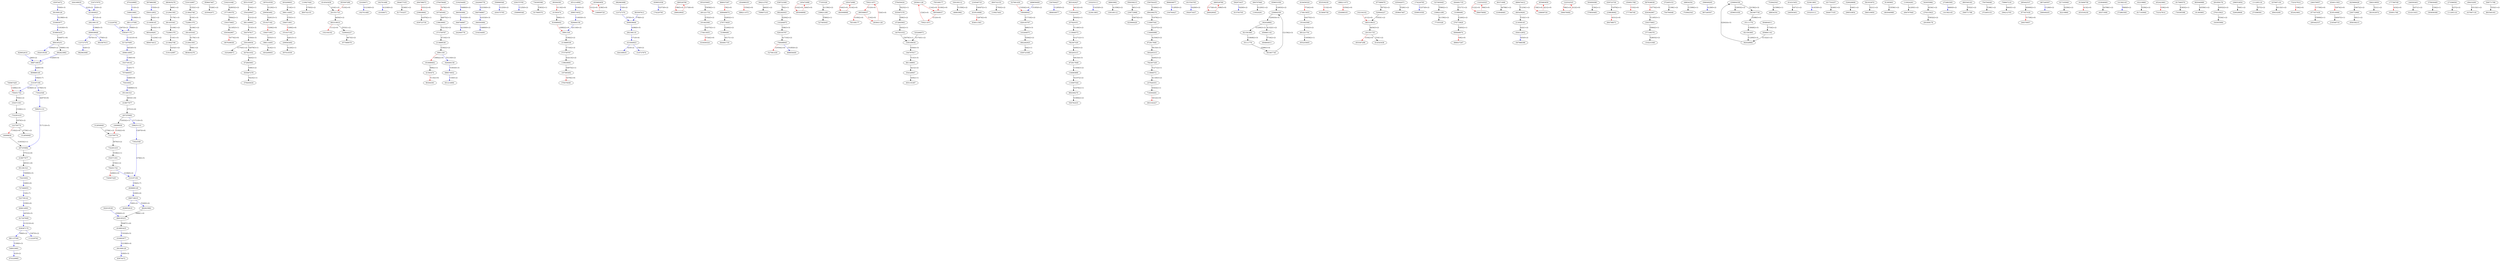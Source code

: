 digraph {
nodesep = 0.5;
543739142 [style=filled fillcolor="white"]
982963068 [style=filled fillcolor="white"]
-361008126 [style=filled fillcolor="white"]
361008126 [style=filled fillcolor="white"]
669474412 [style=filled fillcolor="white"]
-213842746 [style=filled fillcolor="white"]
-519152997 [style=filled fillcolor="white"]
519152997 [style=filled fillcolor="white"]
-435042071 [style=filled fillcolor="white"]
-807636038 [style=filled fillcolor="white"]
344797817 [style=filled fillcolor="white"]
794451742 [style=filled fillcolor="white"]
-403209003 [style=filled fillcolor="white"]
403209003 [style=filled fillcolor="white"]
800732155 [style=filled fillcolor="white"]
683319610 [style=filled fillcolor="white"]
-162701468 [style=filled fillcolor="white"]
162701468 [style=filled fillcolor="white"]
-944677335 [style=filled fillcolor="white"]
-110927444 [style=filled fillcolor="white"]
-494798073 [style=filled fillcolor="white"]
333693977 [style=filled fillcolor="white"]
-910089402 [style=filled fillcolor="white"]
302019538 [style=filled fillcolor="white"]
-319254400 [style=filled fillcolor="white"]
319254400 [style=filled fillcolor="white"]
-430375795 [style=filled fillcolor="white"]
-333693977 [style=filled fillcolor="white"]
430375795 [style=filled fillcolor="white"]
242000778 [style=filled fillcolor="white"]
917060570 [style=filled fillcolor="white"]
698574932 [style=filled fillcolor="white"]
6991339 [style=filled fillcolor="white"]
-90304393 [style=filled fillcolor="white"]
-655683659 [style=filled fillcolor="white"]
936312852 [style=filled fillcolor="white"]
444169035 [style=filled fillcolor="white"]
174220795 [style=filled fillcolor="white"]
480529780 [style=filled fillcolor="white"]
587988398 [style=filled fillcolor="white"]
-213689538 [style=filled fillcolor="white"]
174615655 [style=filled fillcolor="white"]
-373759787 [style=filled fillcolor="white"]
-608468074 [style=filled fillcolor="white"]
-454088335 [style=filled fillcolor="white"]
-806185251 [style=filled fillcolor="white"]
709607218 [style=filled fillcolor="white"]
-527061430 [style=filled fillcolor="white"]
368114493 [style=filled fillcolor="white"]
-185472086 [style=filled fillcolor="white"]
77355328 [style=filled fillcolor="white"]
185472086 [style=filled fillcolor="white"]
-732291419 [style=filled fillcolor="white"]
700211871 [style=filled fillcolor="white"]
-263641126 [style=filled fillcolor="white"]
-855155387 [style=filled fillcolor="white"]
263641126 [style=filled fillcolor="white"]
213689538 [style=filled fillcolor="white"]
-46803982 [style=filled fillcolor="white"]
-819516066 [style=filled fillcolor="white"]
51999490 [style=filled fillcolor="white"]
110927444 [style=filled fillcolor="white"]
143264875 [style=filled fillcolor="white"]
-693008906 [style=filled fillcolor="white"]
-794451742 [style=filled fillcolor="white"]
-966836977 [style=filled fillcolor="white"]
-110097544 [style=filled fillcolor="white"]
693008906 [style=filled fillcolor="white"]
-103253111 [style=filled fillcolor="white"]
-330100112 [style=filled fillcolor="white"]
958358215 [style=filled fillcolor="white"]
-376478446 [style=filled fillcolor="white"]
123727370 [style=filled fillcolor="white"]
-257620351 [style=filled fillcolor="white"]
431604923 [style=filled fillcolor="white"]
-104764427 [style=filled fillcolor="white"]
-592973437 [style=filled fillcolor="white"]
-480529780 [style=filled fillcolor="white"]
187585492 [style=filled fillcolor="white"]
803587613 [style=filled fillcolor="white"]
915763705 [style=filled fillcolor="white"]
-782367329 [style=filled fillcolor="white"]
-707466955 [style=filled fillcolor="white"]
-102104102 [style=filled fillcolor="white"]
110024261 [style=filled fillcolor="white"]
659653358 [style=filled fillcolor="white"]
209583492 [style=filled fillcolor="white"]
-955255605 [style=filled fillcolor="white"]
915606758 [style=filled fillcolor="white"]
834011563 [style=filled fillcolor="white"]
454088335 [style=filled fillcolor="white"]
102104102 [style=filled fillcolor="white"]
-447931032 [style=filled fillcolor="white"]
73022548 [style=filled fillcolor="white"]
616456324 [style=filled fillcolor="white"]
435042071 [style=filled fillcolor="white"]
-977089079 [style=filled fillcolor="white"]
-614543438 [style=filled fillcolor="white"]
-174220795 [style=filled fillcolor="white"]
672917848 [style=filled fillcolor="white"]
949766867 [style=filled fillcolor="white"]
-134085898 [style=filled fillcolor="white"]
-982963068 [style=filled fillcolor="white"]
70433002 [style=filled fillcolor="white"]
-616456324 [style=filled fillcolor="white"]
-77355328 [style=filled fillcolor="white"]
-368114493 [style=filled fillcolor="white"]
816893435 [style=filled fillcolor="white"]
-638723360 [style=filled fillcolor="white"]
974329985 [style=filled fillcolor="white"]
312856949 [style=filled fillcolor="white"]
-51999490 [style=filled fillcolor="white"]
-722881370 [style=filled fillcolor="white"]
257620351 [style=filled fillcolor="white"]
-316737974 [style=filled fillcolor="white"]
-122532525 [style=filled fillcolor="white"]
-576450434 [style=filled fillcolor="white"]
60371908 [style=filled fillcolor="white"]
-282196119 [style=filled fillcolor="white"]
-330375663 [style=filled fillcolor="white"]
-926464158 [style=filled fillcolor="white"]
-587988398 [style=filled fillcolor="white"]
-123727370 [style=filled fillcolor="white"]
527493045 [style=filled fillcolor="white"]
212941593 [style=filled fillcolor="white"]
-122759774 [style=filled fillcolor="white"]
-626193787 [style=filled fillcolor="white"]
655683659 [style=filled fillcolor="white"]
122532525 [style=filled fillcolor="white"]
-143264875 [style=filled fillcolor="white"]
593858380 [style=filled fillcolor="white"]
-239838062 [style=filled fillcolor="white"]
177780749 [style=filled fillcolor="white"]
722881370 [style=filled fillcolor="white"]
938367170 [style=filled fillcolor="white"]
-113946572 [style=filled fillcolor="white"]
830362967 [style=filled fillcolor="white"]
406614993 [style=filled fillcolor="white"]
372405153 [style=filled fillcolor="white"]
-644461735 [style=filled fillcolor="white"]
803162427 [style=filled fillcolor="white"]
-48834354 [style=filled fillcolor="white"]
881137590 [style=filled fillcolor="white"]
-583205315 [style=filled fillcolor="white"]
-753842543 [style=filled fillcolor="white"]
855155387 [style=filled fillcolor="white"]
-306049205 [style=filled fillcolor="white"]
688211073 [style=filled fillcolor="white"]
-606939646 [style=filled fillcolor="white"]
-659653358 [style=filled fillcolor="white"]
855587298 [style=filled fillcolor="white"]
-266029045 [style=filled fillcolor="white"]
48834354 [style=filled fillcolor="white"]
41593474 [style=filled fillcolor="white"]
-614315451 [style=filled fillcolor="white"]
-209583492 [style=filled fillcolor="white"]
213842746 [style=filled fillcolor="white"]
316231048 [style=filled fillcolor="white"]
-41638471 [style=filled fillcolor="white"]
-938367170 [style=filled fillcolor="white"]
732291419 [style=filled fillcolor="white"]
323813801 [style=filled fillcolor="white"]
-951381521 [style=filled fillcolor="white"]
944677335 [style=filled fillcolor="white"]
-526028606 [style=filled fillcolor="white"]
561933974 [style=filled fillcolor="white"]
-397010559 [style=filled fillcolor="white"]
104764427 [style=filled fillcolor="white"]
-6991339 [style=filled fillcolor="white"]
-665439261 [style=filled fillcolor="white"]
330375663 [style=filled fillcolor="white"]
-939953558 [style=filled fillcolor="white"]
-663040989 [style=filled fillcolor="white"]
-139639081 [style=filled fillcolor="white"]
-444169035 [style=filled fillcolor="white"]
-323813801 [style=filled fillcolor="white"]
377190378 [style=filled fillcolor="white"]
-494707840 [style=filled fillcolor="white"]
373759787 [style=filled fillcolor="white"]
-212941593 [style=filled fillcolor="white"]
-281858178 [style=filled fillcolor="white"]
-16099839 [style=filled fillcolor="white"]
-141582145 [style=filled fillcolor="white"]
939953558 [style=filled fillcolor="white"]
112229762 [style=filled fillcolor="white"]
-508771798 [style=filled fillcolor="white"]
-936312852 [style=filled fillcolor="white"]
-817703257 [style=filled fillcolor="white"]
-372405153 [style=filled fillcolor="white"]
325266973 [style=filled fillcolor="white"]
625906428 [style=filled fillcolor="white"]
-709607218 [style=filled fillcolor="white"]
-816893435 [style=filled fillcolor="white"]
16099839 [style=filled fillcolor="white"]
316737974 [style=filled fillcolor="white"]
783168177 [style=filled fillcolor="white"]
977457439 [style=filled fillcolor="white"]
-70433002 [style=filled fillcolor="white"]
-41593474 [style=filled fillcolor="white"]
807636038 [style=filled fillcolor="white"]
306049205 [style=filled fillcolor="white"]
62219860 [style=filled fillcolor="white"]
-698574932 [style=filled fillcolor="white"]
-915606758 [style=filled fillcolor="white"]
-418048481 [style=filled fillcolor="white"]
-406614993 [style=filled fillcolor="white"]
-174615655 [style=filled fillcolor="white"]
272883585 [style=filled fillcolor="white"]
230604339 [style=filled fillcolor="white"]
740067429 [style=filled fillcolor="white"]
-112229762 [style=filled fillcolor="white"]
-740067429 [style=filled fillcolor="white"]
358990548 [style=filled fillcolor="white"]
46803982 [style=filled fillcolor="white"]
-881137590 [style=filled fillcolor="white"]
548033681 [style=filled fillcolor="white"]
330100112 [style=filled fillcolor="white"]
-62219860 [style=filled fillcolor="white"]
-652423661 [style=filled fillcolor="white"]
191402566 [style=filled fillcolor="white"]
246593401 [style=filled fillcolor="white"]
638723360 [style=filled fillcolor="white"]
806185251 [style=filled fillcolor="white"]
626193787 [style=filled fillcolor="white"]
644461735 [style=filled fillcolor="white"]
239838062 [style=filled fillcolor="white"]
-883540183 [style=filled fillcolor="white"]
397010559 [style=filled fillcolor="white"]
-418877677 [style=filled fillcolor="white"]
282196119 [style=filled fillcolor="white"]
-803162427 [style=filled fillcolor="white"]
-191402566 [style=filled fillcolor="white"]
-377190378 [style=filled fillcolor="white"]
-354329947 [style=filled fillcolor="white"]
-917060570 [style=filled fillcolor="white"]
90304393 [style=filled fillcolor="white"]
583205315 [style=filled fillcolor="white"]
718304404 [style=filled fillcolor="white"]
-974329985 [style=filled fillcolor="white"]
663040989 [style=filled fillcolor="white"]
-548033681 [style=filled fillcolor="white"]
977089079 [style=filled fillcolor="white"]
281858178 [style=filled fillcolor="white"]
-809889149 [style=filled fillcolor="white"]
-683319610 [style=filled fillcolor="white"]
817703257 [style=filled fillcolor="white"]
526028606 [style=filled fillcolor="white"]
-672917848 [style=filled fillcolor="white"]
273586581 [style=filled fillcolor="white"]
-431604923 [style=filled fillcolor="white"]
139639081 [style=filled fillcolor="white"]
527061430 [style=filled fillcolor="white"]
967240507 [style=filled fillcolor="white"]
113946572 [style=filled fillcolor="white"]
-360593084 [style=filled fillcolor="white"]
-967240507 [style=filled fillcolor="white"]
-338621299 [style=filled fillcolor="white"]
437697130 [style=filled fillcolor="white"]
-732327814 [style=filled fillcolor="white"]
-556792435 [style=filled fillcolor="white"]
-246376957 [style=filled fillcolor="white"]
41638471 [style=filled fillcolor="white"]
-855587298 [style=filled fillcolor="white"]
-343055984 [style=filled fillcolor="white"]
362028882 [style=filled fillcolor="white"]
-527493045 [style=filled fillcolor="white"]
354571501 [style=filled fillcolor="white"]
-362028882 [style=filled fillcolor="white"]
-661169901 [style=filled fillcolor="white"]
134085898 [style=filled fillcolor="white"]
653530230 [style=filled fillcolor="white"]
-653530230 [style=filled fillcolor="white"]
819516066 [style=filled fillcolor="white"]
216546719 [style=filled fillcolor="white"]
-216546719 [style=filled fillcolor="white"]
-325266973 [style=filled fillcolor="white"]
276773829 [style=filled fillcolor="white"]
-394212705 [style=filled fillcolor="white"]
-276773829 [style=filled fillcolor="white"]
122759774 [style=filled fillcolor="white"]
-688211073 [style=filled fillcolor="white"]
856681142 [style=filled fillcolor="white"]
-302019538 [style=filled fillcolor="white"]
418877677 [style=filled fillcolor="white"]
447931032 [style=filled fillcolor="white"]
-958358215 [style=filled fillcolor="white"]
-682282925 [style=filled fillcolor="white"]
276315823 [style=filled fillcolor="white"]
-276315823 [style=filled fillcolor="white"]
-481221754 [style=filled fillcolor="white"]
266029045 [style=filled fillcolor="white"]
661169901 [style=filled fillcolor="white"]
829952619 [style=filled fillcolor="white"]
-829952619 [style=filled fillcolor="white"]
566319950 [style=filled fillcolor="white"]
-718304404 [style=filled fillcolor="white"]
-566319950 [style=filled fillcolor="white"]
-111295116 [style=filled fillcolor="white"]
894306279 [style=filled fillcolor="white"]
238772968 [style=filled fillcolor="white"]
246376957 [style=filled fillcolor="white"]
-177780749 [style=filled fillcolor="white"]
-238772968 [style=filled fillcolor="white"]
-800732155 [style=filled fillcolor="white"]
184071901 [style=filled fillcolor="white"]
-730395598 [style=filled fillcolor="white"]
707466955 [style=filled fillcolor="white"]
-184071901 [style=filled fillcolor="white"]
35111776 [style=filled fillcolor="white"]
639723730 [style=filled fillcolor="white"]
614315451 [style=filled fillcolor="white"]
926464158 [style=filled fillcolor="white"]
-242000778 [style=filled fillcolor="white"]
351637182 [style=filled fillcolor="white"]
360593084 [style=filled fillcolor="white"]
566078084 [style=filled fillcolor="white"]
-351637182 [style=filled fillcolor="white"]
201551735 [style=filled fillcolor="white"]
-949766867 [style=filled fillcolor="white"]
-882623982 [style=filled fillcolor="white"]
-381455343 [style=filled fillcolor="white"]
-566078084 [style=filled fillcolor="white"]
730395598 [style=filled fillcolor="white"]
298553854 [style=filled fillcolor="white"]
343055984 [style=filled fillcolor="white"]
809889149 [style=filled fillcolor="white"]
-298553854 [style=filled fillcolor="white"]
481221754 [style=filled fillcolor="white"]
821591865 [style=filled fillcolor="white"]
-285442537 [style=filled fillcolor="white"]
-821591865 [style=filled fillcolor="white"]
381455343 [style=filled fillcolor="white"]
708498945 [style=filled fillcolor="white"]
472845063 [style=filled fillcolor="white"]
-543739142 [style=filled fillcolor="white"]
-472845063 [style=filled fillcolor="white"]
-344797817 [style=filled fillcolor="white"]
608468074 [style=filled fillcolor="white"]
494707840 [style=filled fillcolor="white"]
966836977 [style=filled fillcolor="white"]
520644227 [style=filled fillcolor="white"]
-669474412 [style=filled fillcolor="white"]
-520644227 [style=filled fillcolor="white"]
-704794048 [style=filled fillcolor="white"]
-561933974 [style=filled fillcolor="white"]
556792435 [style=filled fillcolor="white"]
665439261 [style=filled fillcolor="white"]
91365893 [style=filled fillcolor="white"]
576450434 [style=filled fillcolor="white"]
688718619 [style=filled fillcolor="white"]
-91365893 [style=filled fillcolor="white"]
704794048 [style=filled fillcolor="white"]
-639723730 [style=filled fillcolor="white"]
-856681142 [style=filled fillcolor="white"]
310197194 [style=filled fillcolor="white"]
-310197194 [style=filled fillcolor="white"]
103253111 [style=filled fillcolor="white"]
-817193940 [style=filled fillcolor="white"]
817193940 [style=filled fillcolor="white"]
959647467 [style=filled fillcolor="white"]
614543438 [style=filled fillcolor="white"]
-708498945 [style=filled fillcolor="white"]
-312856949 [style=filled fillcolor="white"]
-803587613 [style=filled fillcolor="white"]
-959647467 [style=filled fillcolor="white"]
-817207609 [style=filled fillcolor="white"]
782367329 [style=filled fillcolor="white"]
468656400 [style=filled fillcolor="white"]
-468656400 [style=filled fillcolor="white"]
995568037 [style=filled fillcolor="white"]
-358990548 [style=filled fillcolor="white"]
-35111776 [style=filled fillcolor="white"]
-593858380 [style=filled fillcolor="white"]
866037267 [style=filled fillcolor="white"]
910089402 [style=filled fillcolor="white"]
-783168177 [style=filled fillcolor="white"]
418048481 [style=filled fillcolor="white"]
-272883585 [style=filled fillcolor="white"]
-894306279 [style=filled fillcolor="white"]
141582145 [style=filled fillcolor="white"]
578930485 [style=filled fillcolor="white"]
-60371908 [style=filled fillcolor="white"]
-700211871 [style=filled fillcolor="white"]
-267255682 [style=filled fillcolor="white"]
-273586581 [style=filled fillcolor="white"]
817207609 [style=filled fillcolor="white"]
-830362967 [style=filled fillcolor="white"]
-437697130 [style=filled fillcolor="white"]
-578930485 [style=filled fillcolor="white"]
330100034 [style=filled fillcolor="white"]
-330100034 [style=filled fillcolor="white"]
-834011563 [style=filled fillcolor="white"]
-625906428 [style=filled fillcolor="white"]
-915763705 [style=filled fillcolor="white"]
-688718619 [style=filled fillcolor="white"]
651214994 [style=filled fillcolor="white"]
-651214994 [style=filled fillcolor="white"]
606939646 [style=filled fillcolor="white"]
508771798 [style=filled fillcolor="white"]
682282925 [style=filled fillcolor="white"]
732327814 [style=filled fillcolor="white"]
-146609720 [style=filled fillcolor="white"]
354329947 [style=filled fillcolor="white"]
-604804011 [style=filled fillcolor="white"]
-354571501 [style=filled fillcolor="white"]
-561667736 [style=filled fillcolor="white"]
-187585492 [style=filled fillcolor="white"]
652423661 [style=filled fillcolor="white"]
955255605 [style=filled fillcolor="white"]
882623982 [style=filled fillcolor="white"]
376478446 [style=filled fillcolor="white"]
494798073 [style=filled fillcolor="white"]
935007278 [style=filled fillcolor="white"]
-935007278 [style=filled fillcolor="white"]
146609720 [style=filled fillcolor="white"]
-977457439 [style=filled fillcolor="white"]
213058145 [style=filled fillcolor="white"]
63974472 [style=filled fillcolor="white"]
-63974472 [style=filled fillcolor="white"]
110097544 [style=filled fillcolor="white"]
-213058145 [style=filled fillcolor="white"]
-866037267 [style=filled fillcolor="white"]
561667736 [style=filled fillcolor="white"]
-230604339 [style=filled fillcolor="white"]
753842543 [style=filled fillcolor="white"]
604804011 [style=filled fillcolor="white"]
598251131 [style=filled fillcolor="white"]
-598251131 [style=filled fillcolor="white"]
-110024261 [style=filled fillcolor="white"]
267255682 [style=filled fillcolor="white"]
111295116 [style=filled fillcolor="white"]
350951768 [style=filled fillcolor="white"]
-350951768 [style=filled fillcolor="white"]
394212705 [style=filled fillcolor="white"]
285442537 [style=filled fillcolor="white"]
-316231048 [style=filled fillcolor="white"]
69433209 [style=filled fillcolor="white"]
-246593401 [style=filled fillcolor="white"]
-69433209 [style=filled fillcolor="white"]
883835276 [style=filled fillcolor="white"]
-883835276 [style=filled fillcolor="white"]
592973437 [style=filled fillcolor="white"]
883540183 [style=filled fillcolor="white"]
951381521 [style=filled fillcolor="white"]
-73022548 [style=filled fillcolor="white"]
-201551735 [style=filled fillcolor="white"]
-995568037 [style=filled fillcolor="white"]
338621299 [style=filled fillcolor="white"]
"543739142" -> "406614993" [label="G39(0+6)", color="blue", penwidth=1]
"-361008126" -> "63974472" [label="A30(0+3)", color="blue", penwidth=1]
"361008126" -> "333693977" [label="T2198(0+4)", color="blue", penwidth=1]
"-213842746" -> "-519152997" [label="G252(1+2)", color="black", penwidth=1]
"519152997" -> "213842746" [label="C252(1+2)", color="black", penwidth=1]
"344797817" -> "330100034" [label="C50(4+3)", color="black", penwidth=1]
"794451742" -> "-740067429" [label="A266(2+0)", color="red", penwidth=1]
"794451742" -> "310197194" [label="G106(0+2)", color="blue", penwidth=1]
"403209003" -> "368114493" [label="C14(2+1)", color="black", penwidth=1]
"683319610" -> "-520644227" [label="T553(1+2)", color="black", penwidth=1]
"683319610" -> "-102104102" [label="C11(2+0)", color="red", penwidth=1]
"162701468" -> "-41638471" [label="A1216(0+2)", color="blue", penwidth=1]
"-944677335" -> "817703257" [label="G340(1+2)", color="black", penwidth=1]
"-110927444" -> "800732155" [label="C783(2+2)", color="black", penwidth=1]
"-494798073" -> "239838062" [label="G531(2+0)", color="red", penwidth=1]
"333693977" -> "816893435" [label="C1916(0+5)", color="blue", penwidth=1]
"-910089402" -> "41593474" [label="T69(2+1)", color="black", penwidth=1]
"302019538" -> "-806185251" [label="G584(0+2)", color="blue", penwidth=1]
"-319254400" -> "360593084" [label="T4880(0+2)", color="blue", penwidth=1]
"-333693977" -> "-361008126" [label="G2198(0+4)", color="blue", penwidth=1]
"430375795" -> "-358990548" [label="C125(0+2)", color="blue", penwidth=1]
"698574932" -> "651214994" [label="C16(0+2)", color="blue", penwidth=1]
"6991339" -> "-926464158" [label="T3110(0+2)", color="blue", penwidth=1]
"6991339" -> "-910089402" [label="C3892(2+0)", color="red", penwidth=1]
"-90304393" -> "-41593474" [label="G114(2+0)", color="red", penwidth=1]
"-655683659" -> "-146609720" [label="T21(2+0)", color="red", penwidth=1]
"936312852" -> "-213058145" [label="A32(1+2)", color="black", penwidth=1]
"480529780" -> "-266029045" [label="C86(5+0)", color="red", penwidth=1]
"587988398" -> "936312852" [label="C55(0+2)", color="blue", penwidth=1]
"-213689538" -> "373759787" [label="C710(2+3)", color="black", penwidth=1]
"174615655" -> "616456324" [label="G724(2+0)", color="red", penwidth=1]
"-373759787" -> "213689538" [label="A710(2+3)", color="black", penwidth=1]
"-608468074" -> "-276773829" [label="G283(2+1)", color="black", penwidth=1]
"-454088335" -> "688211073" [label="C354(2+0)", color="red", penwidth=1]
"-806185251" -> "-816893435" [label="T6487(1+6)", color="black", penwidth=1]
"368114493" -> "184071901" [label="C55(3+1)", color="black", penwidth=1]
"-185472086" -> "693008906" [label="A14(2+0)", color="red", penwidth=1]
"77355328" -> "338621299" [label="A1159(2+2)", color="black", penwidth=1]
"185472086" -> "-693008906" [label="G44(3+0)", color="red", penwidth=1]
"-732291419" -> "122759774" [label="C670(3+2)", color="black", penwidth=1]
"700211871" -> "-995568037" [label="G12(4+0)", color="red", penwidth=1]
"-263641126" -> "700211871" [label="T24(3+0)", color="red", penwidth=1]
"263641126" -> "995568037" [label="C14(2+0)", color="red", penwidth=1]
"213689538" -> "6991339" [label="C592(2+2)", color="black", penwidth=1]
"-819516066" -> "834011563" [label="C2674(2+0)", color="red", penwidth=1]
"51999490" -> "644461735" [label="A517(1+2)", color="black", penwidth=1]
"143264875" -> "-682282925" [label="T204(2+2)", color="black", penwidth=1]
"-693008906" -> "185472086" [label="G14(2+0)", color="red", penwidth=1]
"-794451742" -> "-354571501" [label="T54(2+2)", color="black", penwidth=1]
"-110097544" -> "894306279" [label="G1076(2+1)", color="black", penwidth=1]
"693008906" -> "-185472086" [label="A44(3+0)", color="red", penwidth=1]
"-103253111" -> "-323813801" [label="T1433(0+2)", color="blue", penwidth=1]
"958358215" -> "-238772968" [label="A61(1+2)", color="black", penwidth=1]
"-376478446" -> "187585492" [label="T478(2+0)", color="red", penwidth=1]
"123727370" -> "606939646" [label="T57(0+3)", color="blue", penwidth=1]
"-257620351" -> "718304404" [label="G543(2+1)", color="black", penwidth=1]
"431604923" -> "-282196119" [label="A71(0+4)", color="blue", penwidth=1]
"-480529780" -> "266029045" [label="C173(6+0)", color="red", penwidth=1]
"187585492" -> "139639081" [label="A6975(2+1)", color="black", penwidth=1]
"803587613" -> "606939646" [label="T78(0+2)", color="blue", penwidth=1]
"-782367329" -> "113946572" [label="T1271(2+1)", color="black", penwidth=1]
"-707466955" -> "543739142" [label="C2(0+7)", color="blue", penwidth=1]
"659653358" -> "230604339" [label="C2003(2+2)", color="black", penwidth=1]
"209583492" -> "351637182" [label="G261(3+1)", color="black", penwidth=1]
"102104102" -> "-683319610" [label="A11(2+0)", color="red", penwidth=1]
"-447931032" -> "-330100034" [label="T2679(3+1)", color="black", penwidth=1]
"73022548" -> "310197194" [label="G79(0+5)", color="blue", penwidth=1]
"435042071" -> "-959647467" [label="T326(1+2)", color="black", penwidth=1]
"-614543438" -> "201551735" [label="G10(1+2)", color="black", penwidth=1]
"-174220795" -> "939953558" [label="C2373(0+2)", color="blue", penwidth=1]
"672917848" -> "-583205315" [label="T615(4+3)", color="black", penwidth=1]
"949766867" -> "-360593084" [label="A1033(0+3)", color="blue", penwidth=1]
"-134085898" -> "672917848" [label="A1504(3+2)", color="black", penwidth=1]
"-982963068" -> "123727370" [label="C3(0+2)", color="blue", penwidth=1]
"70433002" -> "-951381521" [label="T3699(0+5)", color="blue", penwidth=1]
"-616456324" -> "-174615655" [label="T724(2+0)", color="red", penwidth=1]
"-368114493" -> "-403209003" [label="A14(2+1)", color="black", penwidth=1]
"816893435" -> "806185251" [label="C6487(1+6)", color="black", penwidth=1]
"312856949" -> "-122759774" [label="G759(1+2)", color="black", penwidth=1]
"-51999490" -> "276773829" [label="C240(2+2)", color="black", penwidth=1]
"-722881370" -> "-213842746" [label="C10(1+3)", color="black", penwidth=1]
"257620351" -> "-113946572" [label="T1140(3+2)", color="black", penwidth=1]
"-122532525" -> "566078084" [label="G12(2+0)", color="red", penwidth=1]
"60371908" -> "418048481" [label="A4786(1+2)", color="black", penwidth=1]
"-282196119" -> "-606939646" [label="C396(0+5)", color="blue", penwidth=1]
"-330375663" -> "-830362967" [label="A1165(3+1)", color="black", penwidth=1]
"-926464158" -> "698574932" [label="T1003(0+3)", color="blue", penwidth=1]
"-123727370" -> "982963068" [label="A3(0+2)", color="blue", penwidth=1]
"212941593" -> "883835276" [label="T69(1+2)", color="black", penwidth=1]
"-122759774" -> "732291419" [label="T670(3+2)", color="black", penwidth=1]
"-626193787" -> "143264875" [label="A66(3+3)", color="black", penwidth=1]
"655683659" -> "146609720" [label="C38(3+0)", color="red", penwidth=1]
"122532525" -> "-566078084" [label="T66(3+0)", color="red", penwidth=1]
"-143264875" -> "626193787" [label="C66(3+3)", color="black", penwidth=1]
"593858380" -> "578930485" [label="C30(2+1)", color="black", penwidth=1]
"-239838062" -> "494798073" [label="A531(2+0)", color="red", penwidth=1]
"722881370" -> "-381455343" [label="A106(1+2)", color="black", penwidth=1]
"938367170" -> "817207609" [label="C1321(0+4)", color="blue", penwidth=1]
"-113946572" -> "782367329" [label="G1271(2+1)", color="black", penwidth=1]
"830362967" -> "330375663" [label="T1165(3+1)", color="black", penwidth=1]
"406614993" -> "-817207609" [label="A453(0+5)", color="blue", penwidth=1]
"372405153" -> "704794048" [label="C196(1+2)", color="black", penwidth=1]
"-644461735" -> "-51999490" [label="C517(1+2)", color="black", penwidth=1]
"803162427" -> "-718304404" [label="A412(2+0)", color="red", penwidth=1]
"-48834354" -> "-753842543" [label="C1599(2+1)", color="black", penwidth=1]
"881137590" -> "548033681" [label="T199(0+3)", color="blue", penwidth=1]
"-583205315" -> "-782367329" [label="A305(3+2)", color="black", penwidth=1]
"855155387" -> "-354329947" [label="T30(2+1)", color="black", penwidth=1]
"-306049205" -> "967240507" [label="A129(0+2)", color="blue", penwidth=1]
"-606939646" -> "-803587613" [label="T78(0+2)", color="blue", penwidth=1]
"-606939646" -> "-123727370" [label="A57(0+3)", color="blue", penwidth=1]
"855587298" -> "201551735" [label="G10(2+0)", color="red", penwidth=1]
"-266029045" -> "480529780" [label="C173(6+0)", color="red", penwidth=1]
"41593474" -> "90304393" [label="T114(2+0)", color="red", penwidth=1]
"-614315451" -> "246593401" [label="G471(1+2)", color="black", penwidth=1]
"-209583492" -> "397010559" [label="A120(2+1)", color="black", penwidth=1]
"213842746" -> "722881370" [label="G10(1+3)", color="black", penwidth=1]
"316231048" -> "-377190378" [label="A2803(2+2)", color="black", penwidth=1]
"-938367170" -> "881137590" [label="T68(0+2)", color="blue", penwidth=1]
"-938367170" -> "-112229762" [label="C267(0+2)", color="blue", penwidth=1]
"732291419" -> "354571501" [label="T338(2+1)", color="black", penwidth=1]
"323813801" -> "103253111" [label="A1433(0+2)", color="blue", penwidth=1]
"-951381521" -> "-418877677" [label="A933(1+6)", color="black", penwidth=1]
"-526028606" -> "298553854" [label="G40(1+2)", color="black", penwidth=1]
"561933974" -> "566319950" [label="G21(1+2)", color="black", penwidth=1]
"-397010559" -> "209583492" [label="G120(2+1)", color="black", penwidth=1]
"104764427" -> "-966836977" [label="C1295(0+2)", color="blue", penwidth=1]
"-6991339" -> "-213689538" [label="C592(2+2)", color="black", penwidth=1]
"-665439261" -> "213058145" [label="T102(1+3)", color="black", penwidth=1]
"330375663" -> "377190378" [label="C964(2+1)", color="black", penwidth=1]
"-939953558" -> "174220795" [label="T2373(0+2)", color="blue", penwidth=1]
"-139639081" -> "-187585492" [label="C6975(2+1)", color="black", penwidth=1]
"-444169035" -> "431604923" [label="A1(0+2)", color="blue", penwidth=1]
"377190378" -> "-316231048" [label="T2803(2+2)", color="black", penwidth=1]
"373759787" -> "-139639081" [label="G3213(2+2)", color="black", penwidth=1]
"-212941593" -> "381455343" [label="T178(1+3)", color="black", penwidth=1]
"-16099839" -> "-122759774" [label="G192(2+0)", color="red", penwidth=1]
"112229762" -> "938367170" [label="T267(0+2)", color="blue", penwidth=1]
"-936312852" -> "-587988398" [label="A55(0+2)", color="blue", penwidth=1]
"-817703257" -> "944677335" [label="A340(1+2)", color="black", penwidth=1]
"325266973" -> "-330100034" [label="G1743(1+2)", color="black", penwidth=1]
"-709607218" -> "-394212705" [label="G643(1+2)", color="black", penwidth=1]
"-816893435" -> "-333693977" [label="T1916(0+5)", color="blue", penwidth=1]
"16099839" -> "267255682" [label="G1833(2+1)", color="black", penwidth=1]
"316737974" -> "431604923" [label="A3(0+2)", color="blue", penwidth=1]
"977457439" -> "246376957" [label="T1739(2+0)", color="red", penwidth=1]
"-70433002" -> "-707466955" [label="G48(0+6)", color="blue", penwidth=1]
"-41593474" -> "910089402" [label="T69(2+1)", color="black", penwidth=1]
"807636038" -> "830362967" [label="C4774(2+0)", color="red", penwidth=1]
"-698574932" -> "926464158" [label="C1003(0+3)", color="blue", penwidth=1]
"-915606758" -> "-653530230" [label="A13(2+0)", color="red", penwidth=1]
"-418048481" -> "-60371908" [label="G4786(1+2)", color="black", penwidth=1]
"-406614993" -> "-543739142" [label="C39(0+6)", color="blue", penwidth=1]
"-174615655" -> "-191402566" [label="G4375(2+1)", color="black", penwidth=1]
"230604339" -> "-362028882" [label="G2043(4+5)", color="black", penwidth=1]
"740067429" -> "-794451742" [label="C266(2+0)", color="red", penwidth=1]
"358990548" -> "-430375795" [label="G125(0+2)", color="blue", penwidth=1]
"46803982" -> "-330100112" [label="A1358(2+2)", color="black", penwidth=1]
"-881137590" -> "938367170" [label="T68(0+2)", color="blue", penwidth=1]
"548033681" -> "974329985" [label="A1(0+2)", color="blue", penwidth=1]
"330100112" -> "-46803982" [label="T1358(2+2)", color="black", penwidth=1]
"-62219860" -> "-817193940" [label="T258(2+2)", color="black", penwidth=1]
"-652423661" -> "732327814" [label="G39(2+0)", color="red", penwidth=1]
"191402566" -> "174615655" [label="C4375(2+1)", color="black", penwidth=1]
"638723360" -> "682282925" [label="T4(2+1)", color="black", penwidth=1]
"806185251" -> "-882623982" [label="T669(1+4)", color="black", penwidth=1]
"806185251" -> "-302019538" [label="A584(0+2)", color="blue", penwidth=1]
"626193787" -> "-708498945" [label="A1710(2+2)", color="black", penwidth=1]
"239838062" -> "-639723730" [label="A1876(2+1)", color="black", penwidth=1]
"-883540183" -> "-508771798" [label="T352(1+2)", color="black", penwidth=1]
"-418877677" -> "-267255682" [label="A751(2+6)", color="black", penwidth=1]
"282196119" -> "-431604923" [label="C71(0+4)", color="blue", penwidth=1]
"-191402566" -> "481221754" [label="C352(3+2)", color="black", penwidth=1]
"-377190378" -> "-330375663" [label="T964(2+1)", color="black", penwidth=1]
"-354329947" -> "-661169901" [label="C21(2+2)", color="black", penwidth=1]
"-917060570" -> "-730395598" [label="G363(2+1)", color="black", penwidth=1]
"583205315" -> "-672917848" [label="G615(4+3)", color="black", penwidth=1]
"718304404" -> "-803162427" [label="G412(2+0)", color="red", penwidth=1]
"-974329985" -> "-548033681" [label="C1(0+2)", color="blue", penwidth=1]
"663040989" -> "-91365893" [label="A3556(1+2)", color="black", penwidth=1]
"-548033681" -> "-881137590" [label="T199(0+3)", color="blue", penwidth=1]
"977089079" -> "520644227" [label="T673(2+2)", color="black", penwidth=1]
"281858178" -> "276315823" [label="A5932(2+2)", color="black", penwidth=1]
"-809889149" -> "688718619" [label="G28(0+6)", color="blue", penwidth=1]
"-683319610" -> "-201551735" [label="A454(3+2)", color="black", penwidth=1]
"-672917848" -> "134085898" [label="C1504(3+2)", color="black", penwidth=1]
"-431604923" -> "444169035" [label="A1(0+2)", color="blue", penwidth=1]
"-431604923" -> "-316737974" [label="C3(0+2)", color="blue", penwidth=1]
"139639081" -> "-373759787" [label="T3213(2+2)", color="black", penwidth=1]
"527061430" -> "708498945" [label="C1934(2+0)", color="red", penwidth=1]
"113946572" -> "-257620351" [label="A1140(3+2)", color="black", penwidth=1]
"-360593084" -> "319254400" [label="C4880(0+2)", color="blue", penwidth=1]
"-967240507" -> "306049205" [label="C129(0+2)", color="blue", penwidth=1]
"-338621299" -> "-77355328" [label="A1159(2+2)", color="black", penwidth=1]
"437697130" -> "69433209" [label="A5132(1+2)", color="black", penwidth=1]
"-732327814" -> "652423661" [label="C39(2+0)", color="red", penwidth=1]
"-556792435" -> "-894306279" [label="T1684(2+2)", color="black", penwidth=1]
"-246376957" -> "-977457439" [label="C1739(2+0)", color="red", penwidth=1]
"41638471" -> "-162701468" [label="G1216(0+2)", color="blue", penwidth=1]
"362028882" -> "-230604339" [label="G2043(4+5)", color="black", penwidth=1]
"-527493045" -> "-338621299" [label="T580(2+1)", color="black", penwidth=1]
"354571501" -> "794451742" [label="C54(2+2)", color="black", penwidth=1]
"-362028882" -> "821591865" [label="G1200(3+3)", color="black", penwidth=1]
"-362028882" -> "-856681142" [label="A1322(1+2)", color="black", penwidth=1]
"-661169901" -> "344797817" [label="T15(3+3)", color="black", penwidth=1]
"134085898" -> "-110097544" [label="T2107(2+2)", color="black", penwidth=1]
"653530230" -> "915606758" [label="C13(2+0)", color="red", penwidth=1]
"819516066" -> "216546719" [label="G4047(2+1)", color="black", penwidth=1]
"-216546719" -> "-819516066" [label="C4047(2+1)", color="black", penwidth=1]
"276773829" -> "608468074" [label="T283(2+1)", color="black", penwidth=1]
"-276773829" -> "51999490" [label="C240(2+2)", color="black", penwidth=1]
"122759774" -> "16099839" [label="C192(2+0)", color="red", penwidth=1]
"122759774" -> "-312856949" [label="G759(1+2)", color="black", penwidth=1]
"-688211073" -> "454088335" [label="G354(2+0)", color="red", penwidth=1]
"856681142" -> "362028882" [label="G1322(1+2)", color="black", penwidth=1]
"418877677" -> "951381521" [label="A933(1+6)", color="black", penwidth=1]
"447931032" -> "472845063" [label="A43(2+1)", color="black", penwidth=1]
"-682282925" -> "-638723360" [label="G4(2+1)", color="black", penwidth=1]
"276315823" -> "-343055984" [label="T534(1+2)", color="black", penwidth=1]
"-276315823" -> "-281858178" [label="T5932(2+2)", color="black", penwidth=1]
"-481221754" -> "191402566" [label="C352(3+2)", color="black", penwidth=1]
"266029045" -> "-480529780" [label="G86(5+0)", color="red", penwidth=1]
"661169901" -> "354329947" [label="A21(2+2)", color="black", penwidth=1]
"829952619" -> "-688718619" [label="G6(0+2)", color="blue", penwidth=1]
"-718304404" -> "257620351" [label="A543(2+1)", color="black", penwidth=1]
"-566319950" -> "-561933974" [label="T21(1+2)", color="black", penwidth=1]
"-111295116" -> "273586581" [label="T27(2+2)", color="black", penwidth=1]
"894306279" -> "556792435" [label="G1684(2+2)", color="black", penwidth=1]
"238772968" -> "-958358215" [label="G61(1+2)", color="black", penwidth=1]
"-177780749" -> "350951768" [label="A33(2+0)", color="red", penwidth=1]
"-238772968" -> "625906428" [label="C8472(2+2)", color="black", penwidth=1]
"-800732155" -> "110927444" [label="C783(2+2)", color="black", penwidth=1]
"184071901" -> "-351637182" [label="C206(2+0)", color="red", penwidth=1]
"707466955" -> "70433002" [label="G48(0+6)", color="blue", penwidth=1]
"-184071901" -> "-368114493" [label="G55(3+1)", color="black", penwidth=1]
"35111776" -> "561667736" [label="G588(3+4)", color="black", penwidth=1]
"639723730" -> "-239838062" [label="T1876(2+1)", color="black", penwidth=1]
"926464158" -> "-6991339" [label="A3110(0+2)", color="blue", penwidth=1]
"-242000778" -> "949766867" [label="G2330(0+2)", color="blue", penwidth=1]
"351637182" -> "-184071901" [label="C206(2+0)", color="red", penwidth=1]
"360593084" -> "-949766867" [label="T1033(0+3)", color="blue", penwidth=1]
"566078084" -> "-122532525" [label="T66(3+0)", color="red", penwidth=1]
"-351637182" -> "-209583492" [label="A261(3+1)", color="black", penwidth=1]
"201551735" -> "683319610" [label="A454(3+2)", color="black", penwidth=1]
"-949766867" -> "242000778" [label="A2330(0+2)", color="blue", penwidth=1]
"-882623982" -> "-688718619" [label="C326(0+4)", color="blue", penwidth=1]
"-381455343" -> "212941593" [label="G178(1+3)", color="black", penwidth=1]
"-566078084" -> "122532525" [label="A12(2+0)", color="red", penwidth=1]
"730395598" -> "917060570" [label="T363(2+1)", color="black", penwidth=1]
"343055984" -> "-276315823" [label="A534(1+2)", color="black", penwidth=1]
"809889149" -> "-310197194" [label="C94(0+7)", color="blue", penwidth=1]
"-298553854" -> "526028606" [label="T40(1+2)", color="black", penwidth=1]
"481221754" -> "-955255605" [label="C3058(2+1)", color="black", penwidth=1]
"821591865" -> "35111776" [label="C3848(2+3)", color="black", penwidth=1]
"-821591865" -> "362028882" [label="C1200(3+3)", color="black", penwidth=1]
"381455343" -> "-722881370" [label="G106(1+2)", color="black", penwidth=1]
"708498945" -> "-626193787" [label="C1710(2+2)", color="black", penwidth=1]
"472845063" -> "-935007278" [label="C69(3+2)", color="black", penwidth=1]
"-543739142" -> "707466955" [label="C2(0+7)", color="blue", penwidth=1]
"-472845063" -> "-447931032" [label="G43(2+1)", color="black", penwidth=1]
"-344797817" -> "661169901" [label="T15(3+3)", color="black", penwidth=1]
"608468074" -> "-866037267" [label="G9(2+0)", color="red", penwidth=1]
"494707840" -> "110024261" [label="G1293(1+2)", color="black", penwidth=1]
"966836977" -> "-104764427" [label="T1295(0+2)", color="blue", penwidth=1]
"520644227" -> "-683319610" [label="C553(1+2)", color="black", penwidth=1]
"-669474412" -> "-665439261" [label="T1234(1+2)", color="black", penwidth=1]
"-520644227" -> "-977089079" [label="A673(2+2)", color="black", penwidth=1]
"-704794048" -> "-372405153" [label="T196(1+2)", color="black", penwidth=1]
"665439261" -> "669474412" [label="C1234(1+2)", color="black", penwidth=1]
"91365893" -> "-663040989" [label="C3556(1+2)", color="black", penwidth=1]
"576450434" -> "935007278" [label="T423(2+1)", color="black", penwidth=1]
"688718619" -> "882623982" [label="T326(0+4)", color="blue", penwidth=1]
"688718619" -> "-829952619" [label="G6(0+2)", color="blue", penwidth=1]
"-856681142" -> "-604804011" [label="T734(2+2)", color="black", penwidth=1]
"310197194" -> "-809889149" [label="C94(0+7)", color="blue", penwidth=1]
"-310197194" -> "-73022548" [label="G79(0+5)", color="blue", penwidth=1]
"-310197194" -> "-794451742" [label="A106(0+2)", color="blue", penwidth=1]
"817193940" -> "62219860" [label="G258(2+2)", color="black", penwidth=1]
"959647467" -> "-435042071" [label="T326(1+2)", color="black", penwidth=1]
"-708498945" -> "468656400" [label="C5185(0+2)", color="blue", penwidth=1]
"-708498945" -> "-527061430" [label="A1934(2+0)", color="red", penwidth=1]
"-817207609" -> "-938367170" [label="G1321(0+4)", color="blue", penwidth=1]
"782367329" -> "583205315" [label="A305(3+2)", color="black", penwidth=1]
"-468656400" -> "708498945" [label="C5185(0+2)", color="blue", penwidth=1]
"995568037" -> "-700211871" [label="G12(4+0)", color="red", penwidth=1]
"-35111776" -> "-821591865" [label="C3848(2+3)", color="black", penwidth=1]
"866037267" -> "-608468074" [label="C9(2+0)", color="red", penwidth=1]
"910089402" -> "-6991339" [label="A3892(2+0)", color="red", penwidth=1]
"-783168177" -> "995568037" [label="G100(2+0)", color="red", penwidth=1]
"-272883585" -> "-141582145" [label="A660(0+2)", color="blue", penwidth=1]
"-894306279" -> "110097544" [label="T1076(2+1)", color="black", penwidth=1]
"141582145" -> "272883585" [label="T660(0+2)", color="blue", penwidth=1]
"-700211871" -> "263641126" [label="C24(3+0)", color="red", penwidth=1]
"-267255682" -> "-16099839" [label="T1833(2+1)", color="black", penwidth=1]
"-267255682" -> "-598251131" [label="C1711(0+5)", color="blue", penwidth=1]
"-273586581" -> "111295116" [label="G27(2+2)", color="black", penwidth=1]
"817207609" -> "-406614993" [label="A453(0+5)", color="blue", penwidth=1]
"-830362967" -> "-807636038" [label="T4774(2+0)", color="red", penwidth=1]
"-578930485" -> "-593858380" [label="C30(2+1)", color="black", penwidth=1]
"330100034" -> "447931032" [label="T2679(3+1)", color="black", penwidth=1]
"330100034" -> "-325266973" [label="C1743(1+2)", color="black", penwidth=1]
"-330100034" -> "-344797817" [label="G50(4+3)", color="black", penwidth=1]
"-834011563" -> "819516066" [label="T2674(2+0)", color="red", penwidth=1]
"-625906428" -> "238772968" [label="C8472(2+2)", color="black", penwidth=1]
"-915763705" -> "-592973437" [label="G429(0+2)", color="blue", penwidth=1]
"-688718619" -> "809889149" [label="A28(0+6)", color="blue", penwidth=1]
"-651214994" -> "-698574932" [label="G16(0+2)", color="blue", penwidth=1]
"606939646" -> "282196119" [label="A396(0+5)", color="blue", penwidth=1]
"508771798" -> "883540183" [label="T352(1+2)", color="black", penwidth=1]
"682282925" -> "-143264875" [label="G204(2+2)", color="black", penwidth=1]
"-146609720" -> "-655683659" [label="G38(3+0)", color="red", penwidth=1]
"354329947" -> "-855155387" [label="A30(2+1)", color="black", penwidth=1]
"-354571501" -> "-732291419" [label="C338(2+1)", color="black", penwidth=1]
"-561667736" -> "-35111776" [label="G588(3+4)", color="black", penwidth=1]
"-187585492" -> "376478446" [label="G478(2+0)", color="red", penwidth=1]
"955255605" -> "-481221754" [label="T3058(2+1)", color="black", penwidth=1]
"882623982" -> "-806185251" [label="T669(1+4)", color="black", penwidth=1]
"935007278" -> "-472845063" [label="C69(3+2)", color="black", penwidth=1]
"-935007278" -> "-576450434" [label="T423(2+1)", color="black", penwidth=1]
"146609720" -> "655683659" [label="A21(2+0)", color="red", penwidth=1]
"-977457439" -> "-285442537" [label="C5000(2+1)", color="black", penwidth=1]
"213058145" -> "-936312852" [label="A32(1+2)", color="black", penwidth=1]
"-63974472" -> "361008126" [label="T30(0+3)", color="blue", penwidth=1]
"110097544" -> "-134085898" [label="C2107(2+2)", color="black", penwidth=1]
"-213058145" -> "665439261" [label="A102(1+3)", color="black", penwidth=1]
"561667736" -> "230604339" [label="C2156(2+3)", color="black", penwidth=1]
"-230604339" -> "-561667736" [label="T2156(2+3)", color="black", penwidth=1]
"-230604339" -> "-659653358" [label="C2003(2+2)", color="black", penwidth=1]
"753842543" -> "48834354" [label="A1599(2+1)", color="black", penwidth=1]
"604804011" -> "856681142" [label="C734(2+2)", color="black", penwidth=1]
"598251131" -> "267255682" [label="T1711(0+5)", color="blue", penwidth=1]
"-598251131" -> "73022548" [label="C267(0+6)", color="blue", penwidth=1]
"-110024261" -> "-494707840" [label="A1293(1+2)", color="black", penwidth=1]
"267255682" -> "418877677" [label="T751(2+6)", color="black", penwidth=1]
"-350951768" -> "177780749" [label="C33(2+0)", color="red", penwidth=1]
"394212705" -> "709607218" [label="A643(1+2)", color="black", penwidth=1]
"285442537" -> "977457439" [label="A5000(2+1)", color="black", penwidth=1]
"-246593401" -> "614315451" [label="G471(1+2)", color="black", penwidth=1]
"-69433209" -> "-437697130" [label="G5132(1+2)", color="black", penwidth=1]
"-883835276" -> "-212941593" [label="A69(1+2)", color="black", penwidth=1]
"592973437" -> "915763705" [label="T429(0+2)", color="blue", penwidth=1]
"951381521" -> "-70433002" [label="T3699(0+5)", color="blue", penwidth=1]
"-73022548" -> "598251131" [label="A267(0+6)", color="blue", penwidth=1]
"-201551735" -> "614543438" [label="T10(1+2)", color="black", penwidth=1]
"-201551735" -> "-855587298" [label="G10(2+0)", color="red", penwidth=1]
"-995568037" -> "-263641126" [label="T14(2+0)", color="red", penwidth=1]
"-995568037" -> "783168177" [label="G100(2+0)", color="red", penwidth=1]
"338621299" -> "527493045" [label="T580(2+1)", color="black", penwidth=1]
}
